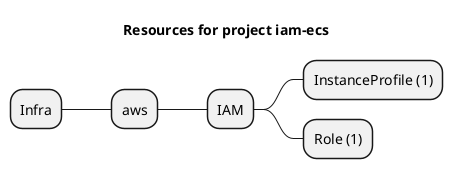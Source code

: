 @startmindmap
title Resources for project iam-ecs
skinparam monochrome true
+ Infra
++ aws
+++ IAM
++++ InstanceProfile (1)
++++ Role (1)
@endmindmap